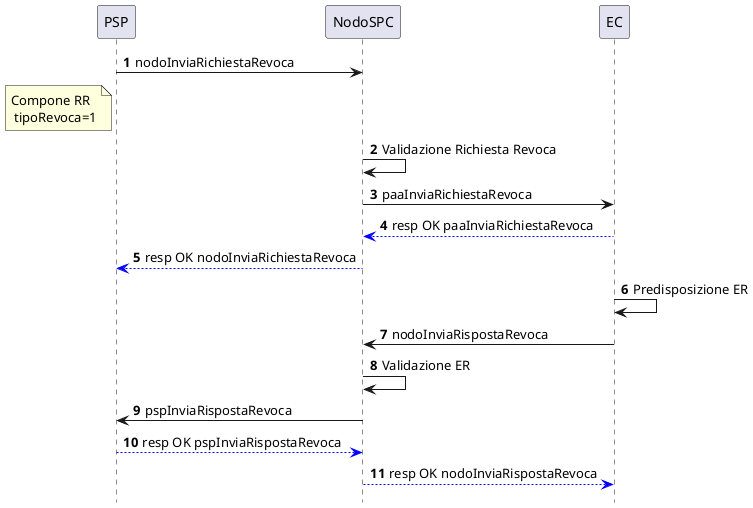 @startuml
hide footbox
autonumber

participant PSP
participant NodoSPC
participant EC

PSP -> NodoSPC: nodoInviaRichiestaRevoca
note left  PSP : Compone RR \n tipoRevoca=1
NodoSPC->NodoSPC: Validazione Richiesta Revoca
NodoSPC -> EC: paaInviaRichiestaRevoca
EC-[#blue]->NodoSPC: resp OK paaInviaRichiestaRevoca
NodoSPC -[#blue]-> PSP: resp OK nodoInviaRichiestaRevoca
EC ->EC: Predisposizione ER
EC -> NodoSPC: nodoInviaRispostaRevoca
NodoSPC ->NodoSPC: Validazione ER
NodoSPC -> PSP: pspInviaRispostaRevoca
PSP-[#blue]->NodoSPC: resp OK pspInviaRispostaRevoca
NodoSPC -[#blue]-> EC: resp OK nodoInviaRispostaRevoca
